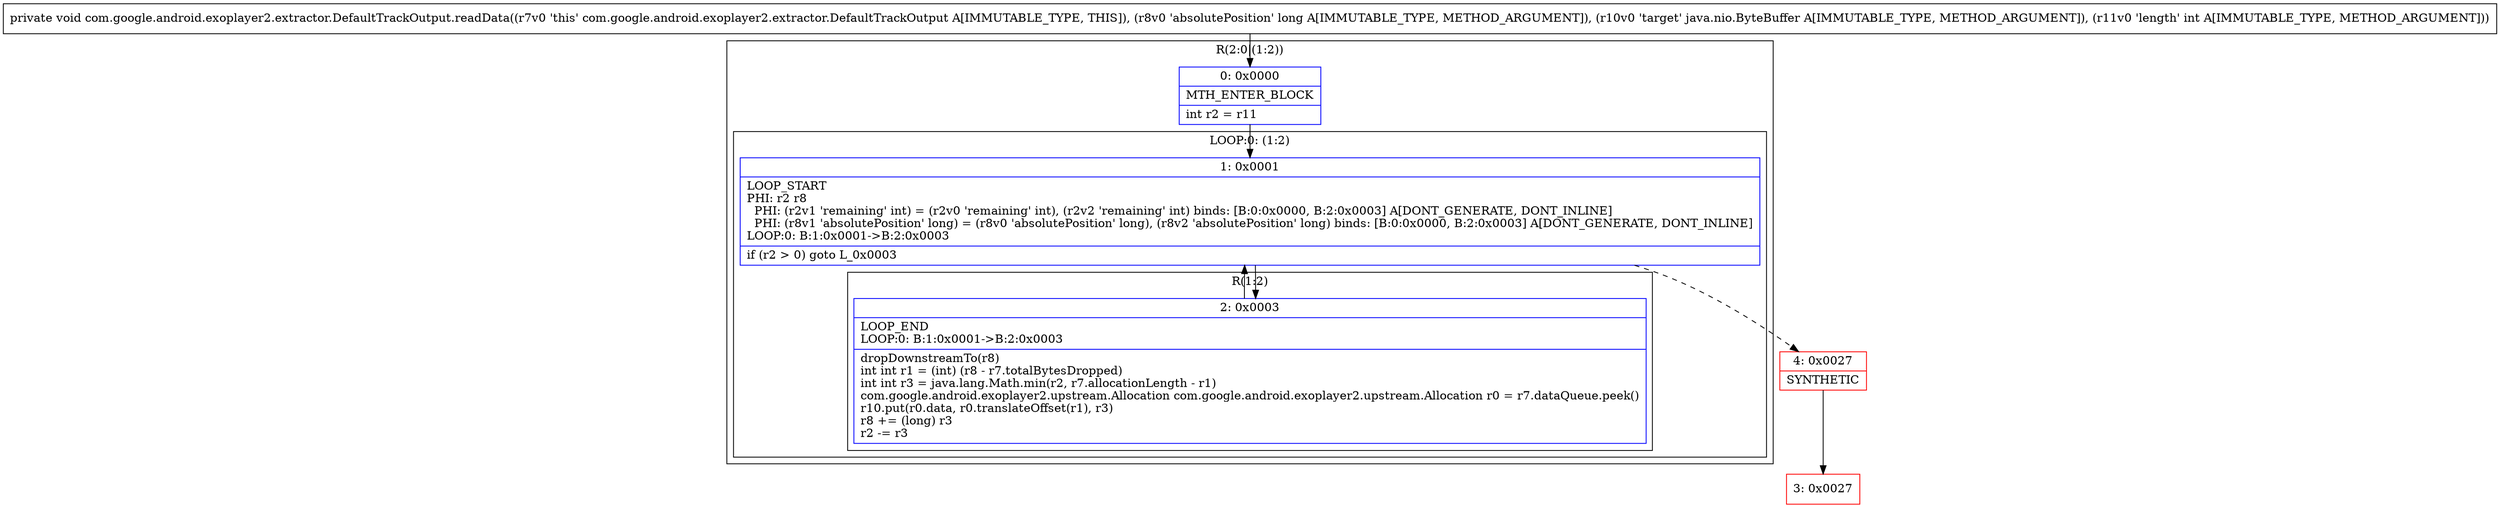 digraph "CFG forcom.google.android.exoplayer2.extractor.DefaultTrackOutput.readData(JLjava\/nio\/ByteBuffer;I)V" {
subgraph cluster_Region_220337099 {
label = "R(2:0|(1:2))";
node [shape=record,color=blue];
Node_0 [shape=record,label="{0\:\ 0x0000|MTH_ENTER_BLOCK\l|int r2 = r11\l}"];
subgraph cluster_LoopRegion_543259349 {
label = "LOOP:0: (1:2)";
node [shape=record,color=blue];
Node_1 [shape=record,label="{1\:\ 0x0001|LOOP_START\lPHI: r2 r8 \l  PHI: (r2v1 'remaining' int) = (r2v0 'remaining' int), (r2v2 'remaining' int) binds: [B:0:0x0000, B:2:0x0003] A[DONT_GENERATE, DONT_INLINE]\l  PHI: (r8v1 'absolutePosition' long) = (r8v0 'absolutePosition' long), (r8v2 'absolutePosition' long) binds: [B:0:0x0000, B:2:0x0003] A[DONT_GENERATE, DONT_INLINE]\lLOOP:0: B:1:0x0001\-\>B:2:0x0003\l|if (r2 \> 0) goto L_0x0003\l}"];
subgraph cluster_Region_1971055423 {
label = "R(1:2)";
node [shape=record,color=blue];
Node_2 [shape=record,label="{2\:\ 0x0003|LOOP_END\lLOOP:0: B:1:0x0001\-\>B:2:0x0003\l|dropDownstreamTo(r8)\lint int r1 = (int) (r8 \- r7.totalBytesDropped)\lint int r3 = java.lang.Math.min(r2, r7.allocationLength \- r1)\lcom.google.android.exoplayer2.upstream.Allocation com.google.android.exoplayer2.upstream.Allocation r0 = r7.dataQueue.peek()\lr10.put(r0.data, r0.translateOffset(r1), r3)\lr8 += (long) r3\lr2 \-= r3\l}"];
}
}
}
Node_3 [shape=record,color=red,label="{3\:\ 0x0027}"];
Node_4 [shape=record,color=red,label="{4\:\ 0x0027|SYNTHETIC\l}"];
MethodNode[shape=record,label="{private void com.google.android.exoplayer2.extractor.DefaultTrackOutput.readData((r7v0 'this' com.google.android.exoplayer2.extractor.DefaultTrackOutput A[IMMUTABLE_TYPE, THIS]), (r8v0 'absolutePosition' long A[IMMUTABLE_TYPE, METHOD_ARGUMENT]), (r10v0 'target' java.nio.ByteBuffer A[IMMUTABLE_TYPE, METHOD_ARGUMENT]), (r11v0 'length' int A[IMMUTABLE_TYPE, METHOD_ARGUMENT])) }"];
MethodNode -> Node_0;
Node_0 -> Node_1;
Node_1 -> Node_2;
Node_1 -> Node_4[style=dashed];
Node_2 -> Node_1;
Node_4 -> Node_3;
}

